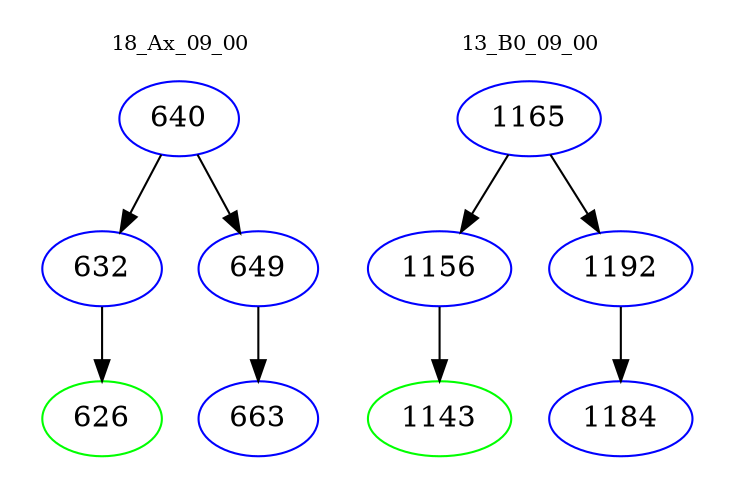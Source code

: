 digraph{
subgraph cluster_0 {
color = white
label = "18_Ax_09_00";
fontsize=10;
T0_640 [label="640", color="blue"]
T0_640 -> T0_632 [color="black"]
T0_632 [label="632", color="blue"]
T0_632 -> T0_626 [color="black"]
T0_626 [label="626", color="green"]
T0_640 -> T0_649 [color="black"]
T0_649 [label="649", color="blue"]
T0_649 -> T0_663 [color="black"]
T0_663 [label="663", color="blue"]
}
subgraph cluster_1 {
color = white
label = "13_B0_09_00";
fontsize=10;
T1_1165 [label="1165", color="blue"]
T1_1165 -> T1_1156 [color="black"]
T1_1156 [label="1156", color="blue"]
T1_1156 -> T1_1143 [color="black"]
T1_1143 [label="1143", color="green"]
T1_1165 -> T1_1192 [color="black"]
T1_1192 [label="1192", color="blue"]
T1_1192 -> T1_1184 [color="black"]
T1_1184 [label="1184", color="blue"]
}
}
